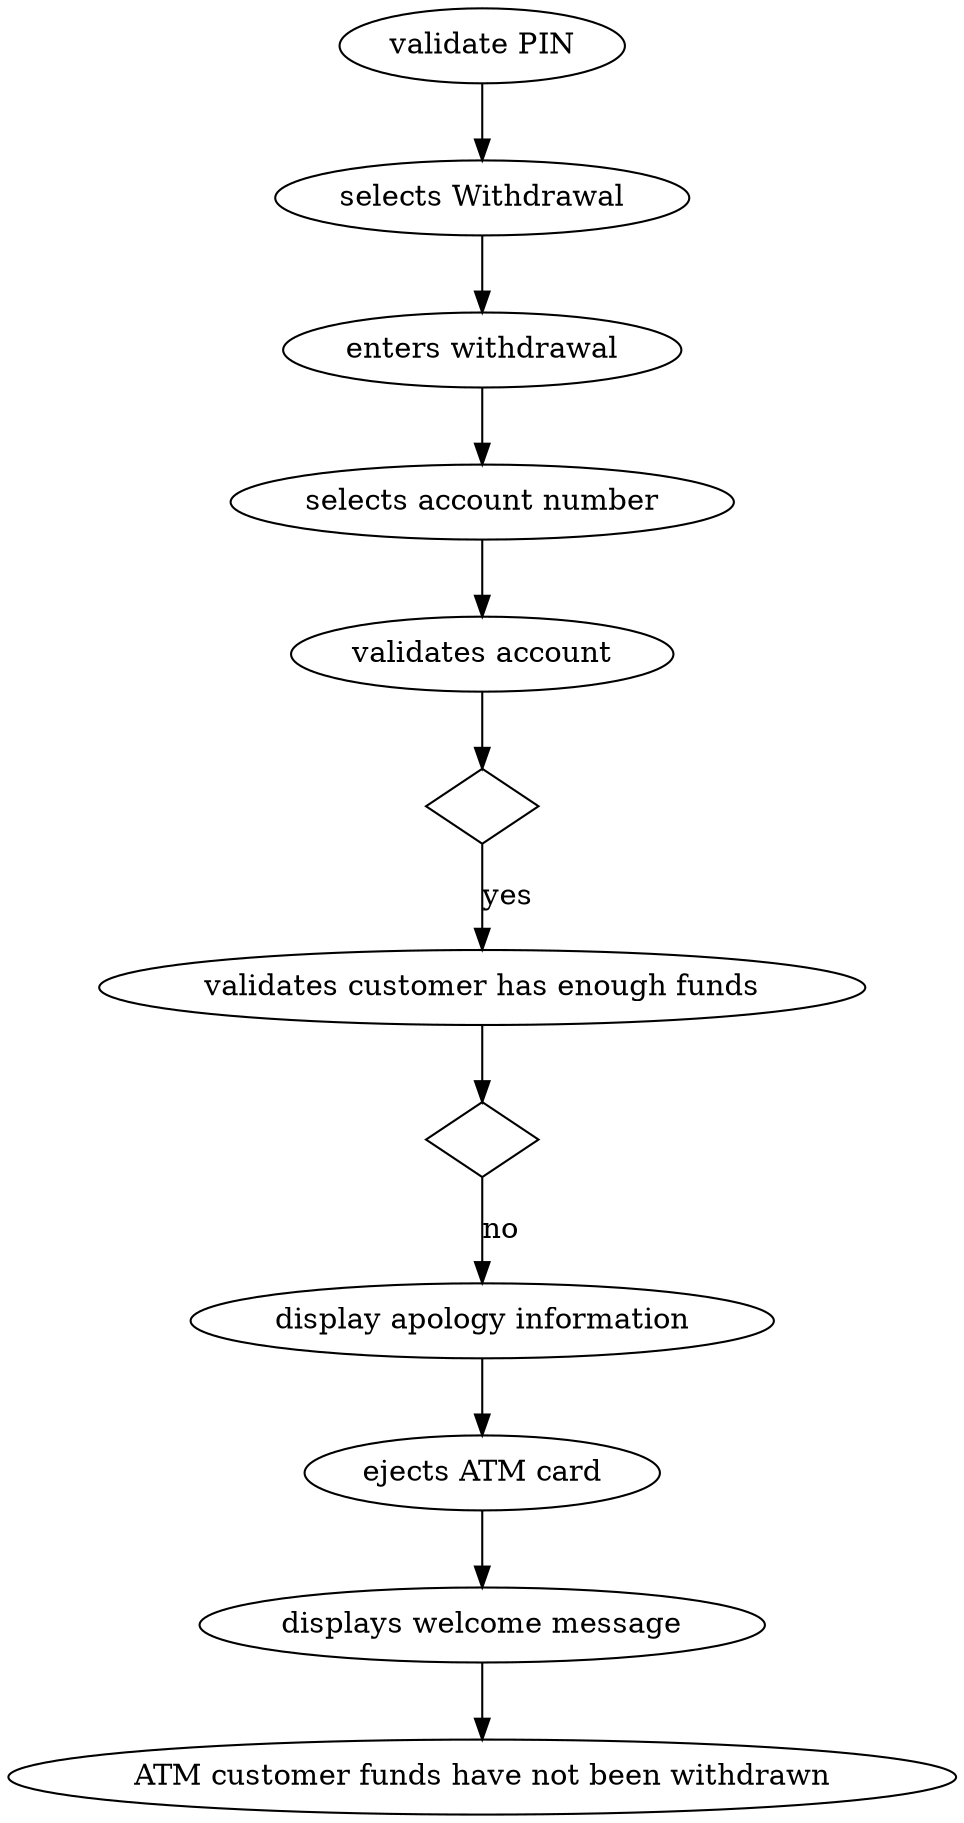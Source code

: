 digraph{
name= "withdraw Fund"
	0 [type = "Pre" , label = "validate PIN"]
	1 [type = "customer" , label = "selects Withdrawal"]
	2 [type = "customer" , label = "enters withdrawal"]
	3 [type = "customer" , label = "selects account number"]
	4 [type = "System" , label = "validates account"]
	5 [type = "C" , label = "",shape=diamond]
	6 [type = "System" , label = "validates customer has enough funds"]
	7 [type = "C" , label = "",shape=diamond]
	9 [type = "System",label = "display apology information"]
	10 [type = "System" , label = "ejects ATM card"]
	11 [type = "System" , label = "displays welcome message"]
	12 [type = "Post" , label = "ATM customer funds have not been withdrawn"]

	0->1[type = "D",label = ""]
	1->2[type = "D",label = ""]
	2->3[type = "D",label = ""]
	3->4[type = "D",label = ""]
	4->5[type = "D",label = ""]
	5->6[type = "C",label = "yes"]
	6->7[type = "D",label = ""]
	7->9[type = "C",label = "no"]
	9->10[type = "D",label = ""]
	10->11[type = "D",label = ""]
	11->12[type = "D",label = ""]

}
